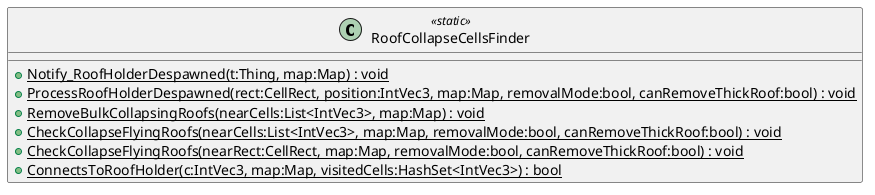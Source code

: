 @startuml
class RoofCollapseCellsFinder <<static>> {
    + {static} Notify_RoofHolderDespawned(t:Thing, map:Map) : void
    + {static} ProcessRoofHolderDespawned(rect:CellRect, position:IntVec3, map:Map, removalMode:bool, canRemoveThickRoof:bool) : void
    + {static} RemoveBulkCollapsingRoofs(nearCells:List<IntVec3>, map:Map) : void
    + {static} CheckCollapseFlyingRoofs(nearCells:List<IntVec3>, map:Map, removalMode:bool, canRemoveThickRoof:bool) : void
    + {static} CheckCollapseFlyingRoofs(nearRect:CellRect, map:Map, removalMode:bool, canRemoveThickRoof:bool) : void
    + {static} ConnectsToRoofHolder(c:IntVec3, map:Map, visitedCells:HashSet<IntVec3>) : bool
}
@enduml

